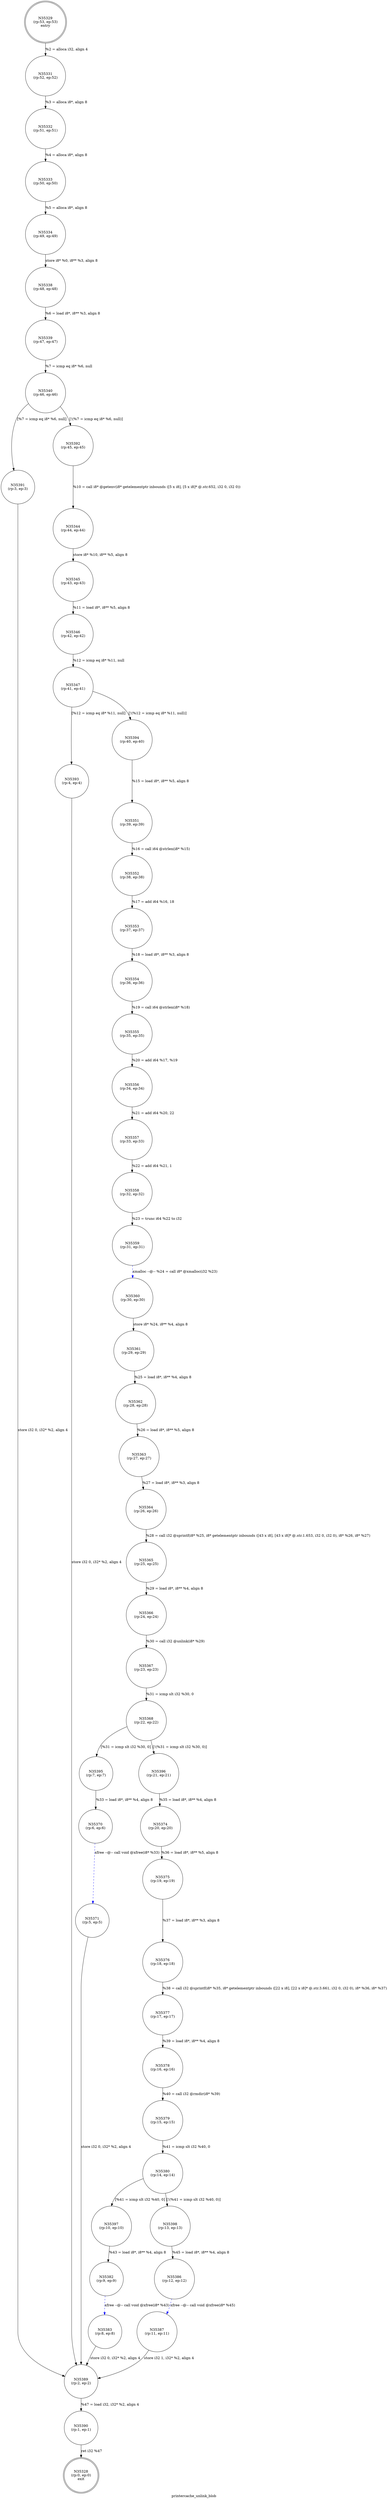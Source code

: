 digraph printercache_unlink_blob {
label="printercache_unlink_blob"
35328 [label="N35328\n(rp:0, ep:0)\nexit", shape="doublecircle"]
35329 [label="N35329\n(rp:53, ep:53)\nentry", shape="doublecircle"]
35329 -> 35331 [label="%2 = alloca i32, align 4"]
35331 [label="N35331\n(rp:52, ep:52)", shape="circle"]
35331 -> 35332 [label="%3 = alloca i8*, align 8"]
35332 [label="N35332\n(rp:51, ep:51)", shape="circle"]
35332 -> 35333 [label="%4 = alloca i8*, align 8"]
35333 [label="N35333\n(rp:50, ep:50)", shape="circle"]
35333 -> 35334 [label="%5 = alloca i8*, align 8"]
35334 [label="N35334\n(rp:49, ep:49)", shape="circle"]
35334 -> 35338 [label="store i8* %0, i8** %3, align 8"]
35338 [label="N35338\n(rp:48, ep:48)", shape="circle"]
35338 -> 35339 [label="%6 = load i8*, i8** %3, align 8"]
35339 [label="N35339\n(rp:47, ep:47)", shape="circle"]
35339 -> 35340 [label="%7 = icmp eq i8* %6, null"]
35340 [label="N35340\n(rp:46, ep:46)", shape="circle"]
35340 -> 35391 [label="[%7 = icmp eq i8* %6, null]"]
35340 -> 35392 [label="[!(%7 = icmp eq i8* %6, null)]"]
35344 [label="N35344\n(rp:44, ep:44)", shape="circle"]
35344 -> 35345 [label="store i8* %10, i8** %5, align 8"]
35345 [label="N35345\n(rp:43, ep:43)", shape="circle"]
35345 -> 35346 [label="%11 = load i8*, i8** %5, align 8"]
35346 [label="N35346\n(rp:42, ep:42)", shape="circle"]
35346 -> 35347 [label="%12 = icmp eq i8* %11, null"]
35347 [label="N35347\n(rp:41, ep:41)", shape="circle"]
35347 -> 35393 [label="[%12 = icmp eq i8* %11, null]"]
35347 -> 35394 [label="[!(%12 = icmp eq i8* %11, null)]"]
35351 [label="N35351\n(rp:39, ep:39)", shape="circle"]
35351 -> 35352 [label="%16 = call i64 @strlen(i8* %15)"]
35352 [label="N35352\n(rp:38, ep:38)", shape="circle"]
35352 -> 35353 [label="%17 = add i64 %16, 18"]
35353 [label="N35353\n(rp:37, ep:37)", shape="circle"]
35353 -> 35354 [label="%18 = load i8*, i8** %3, align 8"]
35354 [label="N35354\n(rp:36, ep:36)", shape="circle"]
35354 -> 35355 [label="%19 = call i64 @strlen(i8* %18)"]
35355 [label="N35355\n(rp:35, ep:35)", shape="circle"]
35355 -> 35356 [label="%20 = add i64 %17, %19"]
35356 [label="N35356\n(rp:34, ep:34)", shape="circle"]
35356 -> 35357 [label="%21 = add i64 %20, 22"]
35357 [label="N35357\n(rp:33, ep:33)", shape="circle"]
35357 -> 35358 [label="%22 = add i64 %21, 1"]
35358 [label="N35358\n(rp:32, ep:32)", shape="circle"]
35358 -> 35359 [label="%23 = trunc i64 %22 to i32"]
35359 [label="N35359\n(rp:31, ep:31)", shape="circle"]
35359 -> 35360 [label="xmalloc --@-- %24 = call i8* @xmalloc(i32 %23)", style="dashed", color="blue"]
35360 [label="N35360\n(rp:30, ep:30)", shape="circle"]
35360 -> 35361 [label="store i8* %24, i8** %4, align 8"]
35361 [label="N35361\n(rp:29, ep:29)", shape="circle"]
35361 -> 35362 [label="%25 = load i8*, i8** %4, align 8"]
35362 [label="N35362\n(rp:28, ep:28)", shape="circle"]
35362 -> 35363 [label="%26 = load i8*, i8** %5, align 8"]
35363 [label="N35363\n(rp:27, ep:27)", shape="circle"]
35363 -> 35364 [label="%27 = load i8*, i8** %3, align 8"]
35364 [label="N35364\n(rp:26, ep:26)", shape="circle"]
35364 -> 35365 [label="%28 = call i32 @sprintf(i8* %25, i8* getelementptr inbounds ([43 x i8], [43 x i8]* @.str.1.653, i32 0, i32 0), i8* %26, i8* %27)"]
35365 [label="N35365\n(rp:25, ep:25)", shape="circle"]
35365 -> 35366 [label="%29 = load i8*, i8** %4, align 8"]
35366 [label="N35366\n(rp:24, ep:24)", shape="circle"]
35366 -> 35367 [label="%30 = call i32 @unlink(i8* %29)"]
35367 [label="N35367\n(rp:23, ep:23)", shape="circle"]
35367 -> 35368 [label="%31 = icmp slt i32 %30, 0"]
35368 [label="N35368\n(rp:22, ep:22)", shape="circle"]
35368 -> 35395 [label="[%31 = icmp slt i32 %30, 0]"]
35368 -> 35396 [label="[!(%31 = icmp slt i32 %30, 0)]"]
35370 [label="N35370\n(rp:6, ep:6)", shape="circle"]
35370 -> 35371 [label="xfree --@-- call void @xfree(i8* %33)", style="dashed", color="blue"]
35371 [label="N35371\n(rp:5, ep:5)", shape="circle"]
35371 -> 35389 [label="store i32 0, i32* %2, align 4"]
35374 [label="N35374\n(rp:20, ep:20)", shape="circle"]
35374 -> 35375 [label="%36 = load i8*, i8** %5, align 8"]
35375 [label="N35375\n(rp:19, ep:19)", shape="circle"]
35375 -> 35376 [label="%37 = load i8*, i8** %3, align 8"]
35376 [label="N35376\n(rp:18, ep:18)", shape="circle"]
35376 -> 35377 [label="%38 = call i32 @sprintf(i8* %35, i8* getelementptr inbounds ([22 x i8], [22 x i8]* @.str.3.661, i32 0, i32 0), i8* %36, i8* %37)"]
35377 [label="N35377\n(rp:17, ep:17)", shape="circle"]
35377 -> 35378 [label="%39 = load i8*, i8** %4, align 8"]
35378 [label="N35378\n(rp:16, ep:16)", shape="circle"]
35378 -> 35379 [label="%40 = call i32 @rmdir(i8* %39)"]
35379 [label="N35379\n(rp:15, ep:15)", shape="circle"]
35379 -> 35380 [label="%41 = icmp slt i32 %40, 0"]
35380 [label="N35380\n(rp:14, ep:14)", shape="circle"]
35380 -> 35397 [label="[%41 = icmp slt i32 %40, 0]"]
35380 -> 35398 [label="[!(%41 = icmp slt i32 %40, 0)]"]
35382 [label="N35382\n(rp:9, ep:9)", shape="circle"]
35382 -> 35383 [label="xfree --@-- call void @xfree(i8* %43)", style="dashed", color="blue"]
35383 [label="N35383\n(rp:8, ep:8)", shape="circle"]
35383 -> 35389 [label="store i32 0, i32* %2, align 4"]
35386 [label="N35386\n(rp:12, ep:12)", shape="circle"]
35386 -> 35387 [label="xfree --@-- call void @xfree(i8* %45)", style="dashed", color="blue"]
35387 [label="N35387\n(rp:11, ep:11)", shape="circle"]
35387 -> 35389 [label="store i32 1, i32* %2, align 4"]
35389 [label="N35389\n(rp:2, ep:2)", shape="circle"]
35389 -> 35390 [label="%47 = load i32, i32* %2, align 4"]
35390 [label="N35390\n(rp:1, ep:1)", shape="circle"]
35390 -> 35328 [label="ret i32 %47"]
35391 [label="N35391\n(rp:3, ep:3)", shape="circle"]
35391 -> 35389 [label="store i32 0, i32* %2, align 4"]
35392 [label="N35392\n(rp:45, ep:45)", shape="circle"]
35392 -> 35344 [label="%10 = call i8* @getenv(i8* getelementptr inbounds ([5 x i8], [5 x i8]* @.str.652, i32 0, i32 0))"]
35393 [label="N35393\n(rp:4, ep:4)", shape="circle"]
35393 -> 35389 [label="store i32 0, i32* %2, align 4"]
35394 [label="N35394\n(rp:40, ep:40)", shape="circle"]
35394 -> 35351 [label="%15 = load i8*, i8** %5, align 8"]
35395 [label="N35395\n(rp:7, ep:7)", shape="circle"]
35395 -> 35370 [label="%33 = load i8*, i8** %4, align 8"]
35396 [label="N35396\n(rp:21, ep:21)", shape="circle"]
35396 -> 35374 [label="%35 = load i8*, i8** %4, align 8"]
35397 [label="N35397\n(rp:10, ep:10)", shape="circle"]
35397 -> 35382 [label="%43 = load i8*, i8** %4, align 8"]
35398 [label="N35398\n(rp:13, ep:13)", shape="circle"]
35398 -> 35386 [label="%45 = load i8*, i8** %4, align 8"]
}
